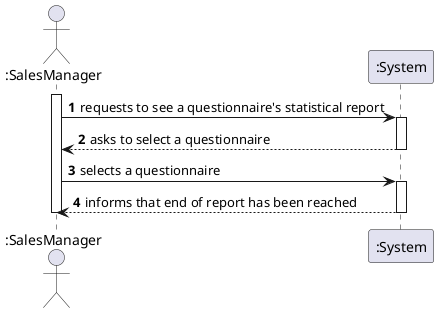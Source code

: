 @startuml
'https://plantuml.com/sequence-diagram

autonumber

Actor ":SalesManager" as AGVM
participant ":System" as SYSTEM

activate AGVM
AGVM -> SYSTEM : requests to see a questionnaire's statistical report
activate SYSTEM

SYSTEM --> AGVM : asks to select a questionnaire
deactivate SYSTEM

AGVM -> SYSTEM : selects a questionnaire
activate SYSTEM

SYSTEM --> AGVM : informs that end of report has been reached
deactivate SYSTEM
deactivate AGVM

@enduml